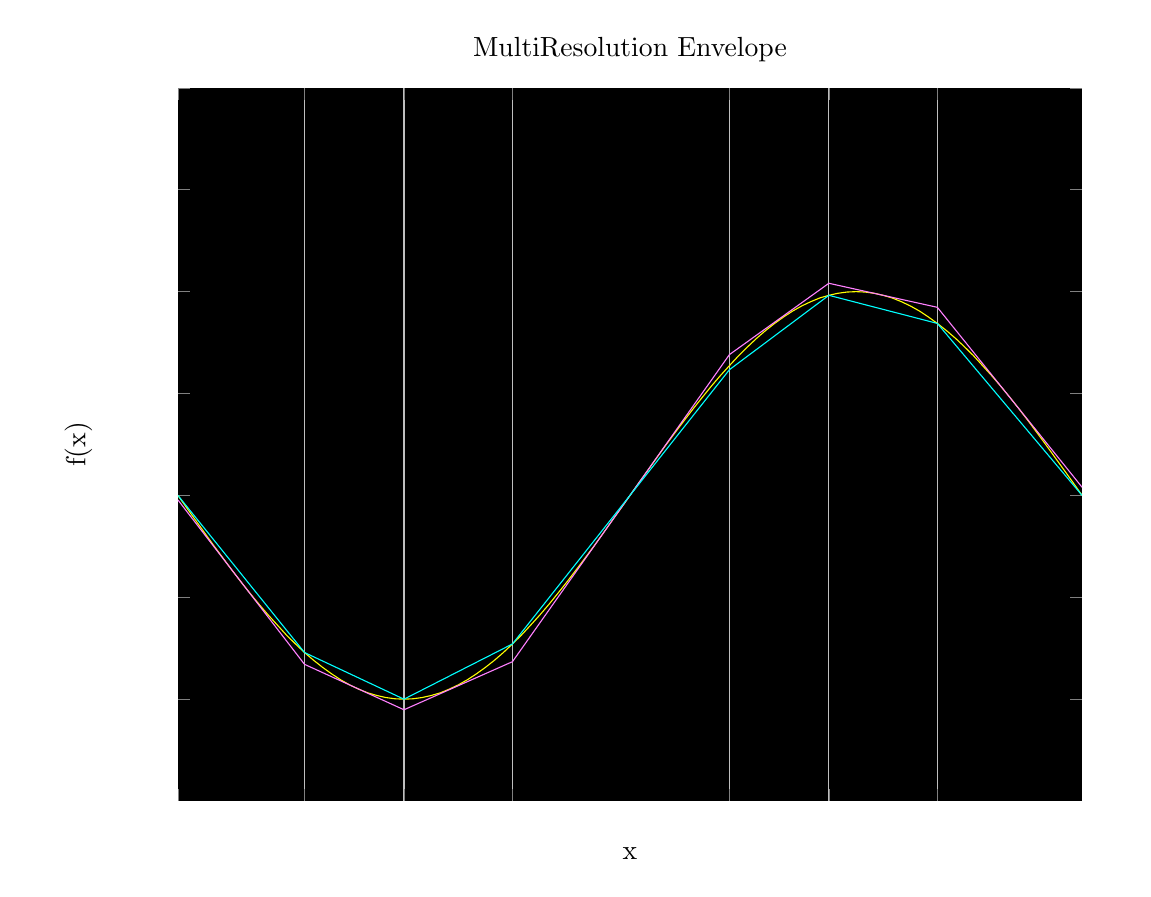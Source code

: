 % This file was created by matlab2tikz v0.2.2.
% Copyright (c) 2008--2012, Nico Schlömer <nico.schloemer@gmail.com>
% All rights reserved.
% 
% 
% 

% defining custom colors
\definecolor{mycolor1}{rgb}{1,1,0}
\definecolor{mycolor2}{rgb}{1,0.5,1}
\definecolor{mycolor3}{rgb}{0,1,1}

\begin{tikzpicture}

\begin{axis}[%
view={0}{90},
width=4.521in,
height=3.566in,
scale only axis,
every outer x axis line/.append style={white},
every x tick label/.append style={font=\color{white}},
xmin=-3.142, xmax=3.142,
xtick={-3.142,-2.262,-1.571,-0.817,0.691,1.382,2.136,3.142},
xticklabels={-3.142,-2.262,-1.571,-0.817,0.691,1.382,2.136,3.142},
xlabel={x},
xmajorgrids,
every outer y axis line/.append style={white},
every y tick label/.append style={font=\color{white}},
ymin=-1.5, ymax=2,
ylabel={f(x)},
axis background/.style={fill=black},
title={MultiResolution Envelope}]
\addplot [
color=mycolor1,
solid,
forget plot
]
coordinates{
 (-3.142,-1.225e-16)(-3.079,-0.063)(-3.016,-0.125)(-2.953,-0.187)(-2.89,-0.249)(-2.827,-0.309)(-2.765,-0.368)(-2.702,-0.426)(-2.639,-0.482)(-2.576,-0.536)(-2.513,-0.588)(-2.45,-0.637)(-2.388,-0.685)(-2.325,-0.729)(-2.262,-0.771)(-2.199,-0.809)(-2.136,-0.844)(-2.073,-0.876)(-2.011,-0.905)(-1.948,-0.93)(-1.885,-0.951)(-1.822,-0.969)(-1.759,-0.982)(-1.696,-0.992)(-1.634,-0.998)(-1.571,-1)(-1.508,-0.998)(-1.445,-0.992)(-1.382,-0.982)(-1.319,-0.969)(-1.257,-0.951)(-1.194,-0.93)(-1.131,-0.905)(-1.068,-0.876)(-1.005,-0.844)(-0.942,-0.809)(-0.88,-0.771)(-0.817,-0.729)(-0.754,-0.685)(-0.691,-0.637)(-0.628,-0.588)(-0.565,-0.536)(-0.503,-0.482)(-0.44,-0.426)(-0.377,-0.368)(-0.314,-0.309)(-0.251,-0.249)(-0.188,-0.187)(-0.126,-0.125)(-0.063,-0.063)(0,0)(0.063,0.063)(0.126,0.125)(0.188,0.187)(0.251,0.249)(0.314,0.309)(0.377,0.368)(0.44,0.426)(0.503,0.482)(0.565,0.536)(0.628,0.588)(0.691,0.637)(0.754,0.685)(0.817,0.729)(0.88,0.771)(0.942,0.809)(1.005,0.844)(1.068,0.876)(1.131,0.905)(1.194,0.93)(1.257,0.951)(1.319,0.969)(1.382,0.982)(1.445,0.992)(1.508,0.998)(1.571,1)(1.634,0.998)(1.696,0.992)(1.759,0.982)(1.822,0.969)(1.885,0.951)(1.948,0.93)(2.011,0.905)(2.073,0.876)(2.136,0.844)(2.199,0.809)(2.262,0.771)(2.325,0.729)(2.388,0.685)(2.45,0.637)(2.513,0.588)(2.576,0.536)(2.639,0.482)(2.702,0.426)(2.765,0.368)(2.827,0.309)(2.89,0.249)(2.953,0.187)(3.016,0.125)(3.079,0.063)(3.142,1.225e-16) 
};
\addplot [
color=mycolor2,
solid,
forget plot
]
coordinates{
 (-3.142,-0.022)(-2.262,-0.829)(-1.571,-1.052)(-0.817,-0.816)(0.691,0.691)(1.382,1.041)(2.136,0.923)(3.142,0.04) 
};
\addplot [
color=mycolor3,
solid,
forget plot
]
coordinates{
 (-3.142,1.0e-07)(-2.262,-0.771)(-1.571,-1.0)(-0.817,-0.729)(0.691,0.617)(1.382,0.982)(2.136,0.844)(3.142,-9.998e-08) 
};
\end{axis}
\end{tikzpicture}%
